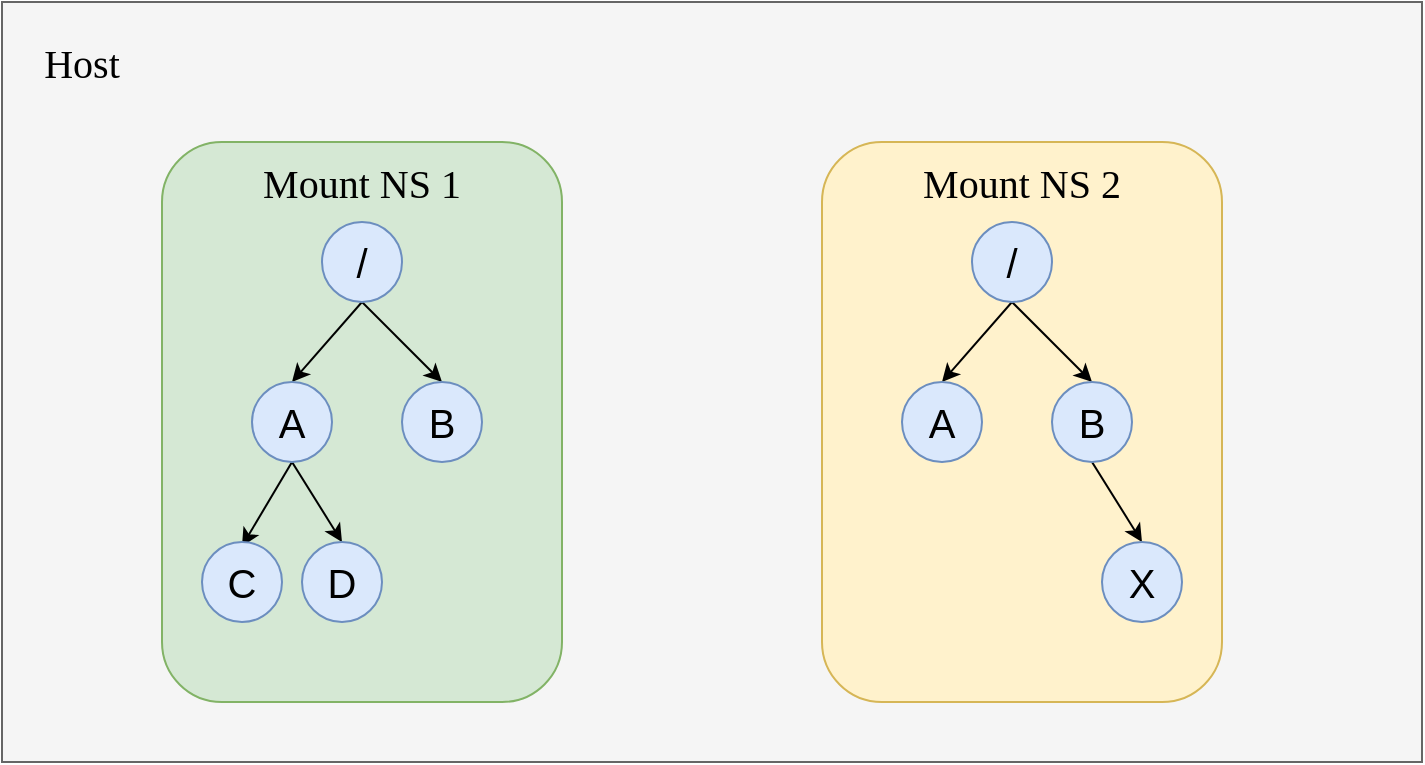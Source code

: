 <mxfile version="13.11.0" type="device"><diagram id="XMn2bXeTdHMu3KXARvii" name="Page-1"><mxGraphModel dx="1186" dy="739" grid="1" gridSize="10" guides="1" tooltips="1" connect="1" arrows="1" fold="1" page="1" pageScale="1" pageWidth="850" pageHeight="1100" math="0" shadow="0"><root><mxCell id="0"/><mxCell id="1" parent="0"/><mxCell id="mmwNo7ewsRbhQT6pbAjL-1" value="" style="rounded=0;whiteSpace=wrap;html=1;fillColor=#f5f5f5;strokeColor=#666666;fontColor=#333333;" parent="1" vertex="1"><mxGeometry x="100" y="90" width="710" height="380" as="geometry"/></mxCell><mxCell id="mmwNo7ewsRbhQT6pbAjL-2" value="&lt;font style=&quot;font-size: 20px&quot; face=&quot;Comic Sans MS&quot;&gt;Host&lt;/font&gt;" style="text;html=1;strokeColor=none;fillColor=none;align=center;verticalAlign=middle;whiteSpace=wrap;rounded=0;" parent="1" vertex="1"><mxGeometry x="120" y="110" width="40" height="20" as="geometry"/></mxCell><mxCell id="mmwNo7ewsRbhQT6pbAjL-3" value="" style="rounded=1;whiteSpace=wrap;html=1;fillColor=#d5e8d4;strokeColor=#82b366;" parent="1" vertex="1"><mxGeometry x="180" y="160" width="200" height="280" as="geometry"/></mxCell><mxCell id="mmwNo7ewsRbhQT6pbAjL-4" value="" style="rounded=1;whiteSpace=wrap;html=1;fillColor=#fff2cc;strokeColor=#d6b656;" parent="1" vertex="1"><mxGeometry x="510" y="160" width="200" height="280" as="geometry"/></mxCell><mxCell id="mmwNo7ewsRbhQT6pbAjL-5" value="&lt;font style=&quot;font-size: 20px&quot; face=&quot;Comic Sans MS&quot;&gt;Mount NS 1&lt;/font&gt;" style="text;html=1;strokeColor=none;fillColor=none;align=center;verticalAlign=middle;whiteSpace=wrap;rounded=0;" parent="1" vertex="1"><mxGeometry x="215" y="170" width="130" height="20" as="geometry"/></mxCell><mxCell id="mmwNo7ewsRbhQT6pbAjL-6" value="&lt;font style=&quot;font-size: 20px&quot; face=&quot;Comic Sans MS&quot;&gt;Mount NS 2&lt;/font&gt;" style="text;html=1;strokeColor=none;fillColor=none;align=center;verticalAlign=middle;whiteSpace=wrap;rounded=0;" parent="1" vertex="1"><mxGeometry x="545" y="170" width="130" height="20" as="geometry"/></mxCell><mxCell id="mmwNo7ewsRbhQT6pbAjL-10" style="rounded=0;orthogonalLoop=1;jettySize=auto;html=1;exitX=0.5;exitY=1;exitDx=0;exitDy=0;entryX=0.5;entryY=0;entryDx=0;entryDy=0;" parent="1" source="mmwNo7ewsRbhQT6pbAjL-7" target="mmwNo7ewsRbhQT6pbAjL-8" edge="1"><mxGeometry relative="1" as="geometry"/></mxCell><mxCell id="mmwNo7ewsRbhQT6pbAjL-11" style="edgeStyle=none;rounded=0;orthogonalLoop=1;jettySize=auto;html=1;entryX=0.5;entryY=0;entryDx=0;entryDy=0;exitX=0.5;exitY=1;exitDx=0;exitDy=0;" parent="1" source="mmwNo7ewsRbhQT6pbAjL-7" target="mmwNo7ewsRbhQT6pbAjL-9" edge="1"><mxGeometry relative="1" as="geometry"/></mxCell><mxCell id="mmwNo7ewsRbhQT6pbAjL-7" value="&lt;font style=&quot;font-size: 20px&quot;&gt;/&lt;/font&gt;" style="ellipse;whiteSpace=wrap;html=1;aspect=fixed;fillColor=#dae8fc;strokeColor=#6c8ebf;" parent="1" vertex="1"><mxGeometry x="260" y="200" width="40" height="40" as="geometry"/></mxCell><mxCell id="mmwNo7ewsRbhQT6pbAjL-14" style="edgeStyle=none;rounded=0;orthogonalLoop=1;jettySize=auto;html=1;exitX=0.5;exitY=1;exitDx=0;exitDy=0;entryX=0.5;entryY=0.053;entryDx=0;entryDy=0;entryPerimeter=0;" parent="1" source="mmwNo7ewsRbhQT6pbAjL-8" target="mmwNo7ewsRbhQT6pbAjL-12" edge="1"><mxGeometry relative="1" as="geometry"/></mxCell><mxCell id="mmwNo7ewsRbhQT6pbAjL-15" style="edgeStyle=none;rounded=0;orthogonalLoop=1;jettySize=auto;html=1;exitX=0.5;exitY=1;exitDx=0;exitDy=0;entryX=0.5;entryY=0;entryDx=0;entryDy=0;" parent="1" source="mmwNo7ewsRbhQT6pbAjL-8" target="mmwNo7ewsRbhQT6pbAjL-13" edge="1"><mxGeometry relative="1" as="geometry"/></mxCell><mxCell id="mmwNo7ewsRbhQT6pbAjL-8" value="&lt;font style=&quot;font-size: 20px&quot;&gt;A&lt;/font&gt;" style="ellipse;whiteSpace=wrap;html=1;aspect=fixed;fillColor=#dae8fc;strokeColor=#6c8ebf;" parent="1" vertex="1"><mxGeometry x="225" y="280" width="40" height="40" as="geometry"/></mxCell><mxCell id="mmwNo7ewsRbhQT6pbAjL-9" value="&lt;span style=&quot;font-size: 20px&quot;&gt;B&lt;/span&gt;" style="ellipse;whiteSpace=wrap;html=1;aspect=fixed;fillColor=#dae8fc;strokeColor=#6c8ebf;" parent="1" vertex="1"><mxGeometry x="300" y="280" width="40" height="40" as="geometry"/></mxCell><mxCell id="mmwNo7ewsRbhQT6pbAjL-12" value="&lt;font style=&quot;font-size: 20px&quot;&gt;C&lt;/font&gt;" style="ellipse;whiteSpace=wrap;html=1;aspect=fixed;fillColor=#dae8fc;strokeColor=#6c8ebf;" parent="1" vertex="1"><mxGeometry x="200" y="360" width="40" height="40" as="geometry"/></mxCell><mxCell id="mmwNo7ewsRbhQT6pbAjL-13" value="&lt;span style=&quot;font-size: 20px&quot;&gt;D&lt;/span&gt;" style="ellipse;whiteSpace=wrap;html=1;aspect=fixed;fillColor=#dae8fc;strokeColor=#6c8ebf;" parent="1" vertex="1"><mxGeometry x="250" y="360" width="40" height="40" as="geometry"/></mxCell><mxCell id="mmwNo7ewsRbhQT6pbAjL-21" style="edgeStyle=none;rounded=0;orthogonalLoop=1;jettySize=auto;html=1;exitX=0.5;exitY=1;exitDx=0;exitDy=0;entryX=0.5;entryY=0;entryDx=0;entryDy=0;" parent="1" source="mmwNo7ewsRbhQT6pbAjL-16" target="mmwNo7ewsRbhQT6pbAjL-17" edge="1"><mxGeometry relative="1" as="geometry"/></mxCell><mxCell id="mmwNo7ewsRbhQT6pbAjL-22" style="edgeStyle=none;rounded=0;orthogonalLoop=1;jettySize=auto;html=1;exitX=0.5;exitY=1;exitDx=0;exitDy=0;entryX=0.5;entryY=0;entryDx=0;entryDy=0;" parent="1" source="mmwNo7ewsRbhQT6pbAjL-16" target="mmwNo7ewsRbhQT6pbAjL-18" edge="1"><mxGeometry relative="1" as="geometry"/></mxCell><mxCell id="mmwNo7ewsRbhQT6pbAjL-16" value="&lt;font style=&quot;font-size: 20px&quot;&gt;/&lt;/font&gt;" style="ellipse;whiteSpace=wrap;html=1;aspect=fixed;fillColor=#dae8fc;strokeColor=#6c8ebf;" parent="1" vertex="1"><mxGeometry x="585" y="200" width="40" height="40" as="geometry"/></mxCell><mxCell id="mmwNo7ewsRbhQT6pbAjL-17" value="&lt;font style=&quot;font-size: 20px&quot;&gt;A&lt;/font&gt;" style="ellipse;whiteSpace=wrap;html=1;aspect=fixed;fillColor=#dae8fc;strokeColor=#6c8ebf;" parent="1" vertex="1"><mxGeometry x="550" y="280" width="40" height="40" as="geometry"/></mxCell><mxCell id="mmwNo7ewsRbhQT6pbAjL-23" style="edgeStyle=none;rounded=0;orthogonalLoop=1;jettySize=auto;html=1;exitX=0.5;exitY=1;exitDx=0;exitDy=0;entryX=0.5;entryY=0;entryDx=0;entryDy=0;" parent="1" source="mmwNo7ewsRbhQT6pbAjL-18" target="mmwNo7ewsRbhQT6pbAjL-20" edge="1"><mxGeometry relative="1" as="geometry"/></mxCell><mxCell id="mmwNo7ewsRbhQT6pbAjL-18" value="&lt;span style=&quot;font-size: 20px&quot;&gt;B&lt;/span&gt;" style="ellipse;whiteSpace=wrap;html=1;aspect=fixed;fillColor=#dae8fc;strokeColor=#6c8ebf;" parent="1" vertex="1"><mxGeometry x="625" y="280" width="40" height="40" as="geometry"/></mxCell><mxCell id="mmwNo7ewsRbhQT6pbAjL-20" value="&lt;span style=&quot;font-size: 20px&quot;&gt;X&lt;/span&gt;" style="ellipse;whiteSpace=wrap;html=1;aspect=fixed;fillColor=#dae8fc;strokeColor=#6c8ebf;" parent="1" vertex="1"><mxGeometry x="650" y="360" width="40" height="40" as="geometry"/></mxCell></root></mxGraphModel></diagram></mxfile>